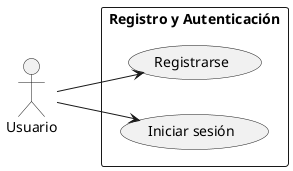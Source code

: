 @startuml
left to right direction

actor Usuario as u

rectangle "Registro y Autenticación" {
    usecase "Registrarse" as UC1
    usecase "Iniciar sesión" as UC2
}

u --> UC1
u --> UC2

@enduml